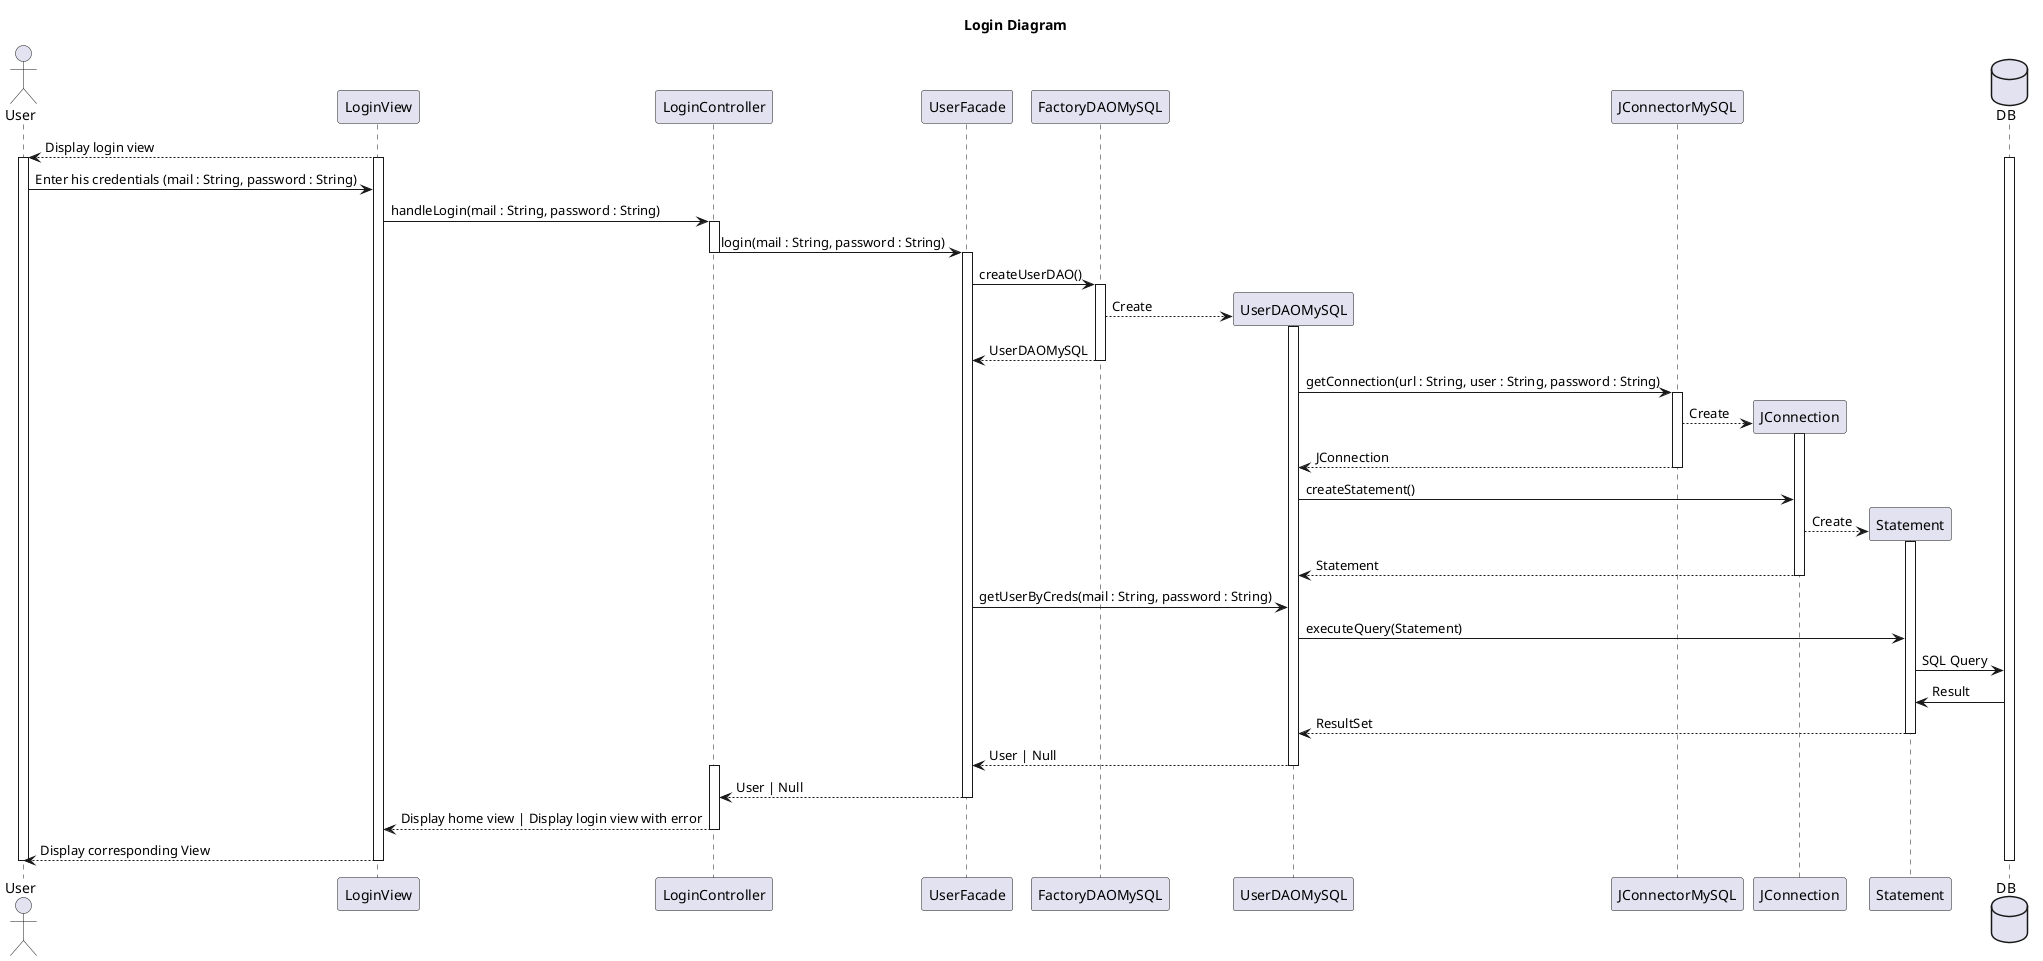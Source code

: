 @startuml
title Login Diagram

actor User
participant LoginView
participant LoginController
participant UserFacade
participant FactoryDAOMySQL
participant UserDAOMySQL
participant JConnectorMySQL
participant JConnection
participant Statement
database DB

LoginView-->User: Display login view

activate User
activate DB
activate LoginView

User->LoginView:Enter his credentials (mail : String, password : String)

LoginView->LoginController: handleLogin(mail : String, password : String)

activate LoginController

LoginController->UserFacade:login(mail : String, password : String)

deactivate LoginController

activate UserFacade

UserFacade->FactoryDAOMySQL:createUserDAO()

activate FactoryDAOMySQL

FactoryDAOMySQL-->UserDAOMySQL **:Create

activate UserDAOMySQL

FactoryDAOMySQL-->UserFacade:UserDAOMySQL

deactivate FactoryDAOMySQL

UserDAOMySQL->JConnectorMySQL: getConnection(url : String, user : String, password : String)

activate JConnectorMySQL

JConnectorMySQL--> JConnection **: Create

activate JConnection

JConnectorMySQL-->UserDAOMySQL: JConnection

deactivate JConnectorMySQL

UserDAOMySQL->JConnection: createStatement()

JConnection-->Statement **: Create

activate Statement

JConnection-->UserDAOMySQL: Statement

deactivate JConnection

UserFacade->UserDAOMySQL: getUserByCreds(mail : String, password : String)

UserDAOMySQL->Statement:executeQuery(Statement)

Statement->DB: SQL Query

DB->Statement:Result

Statement-->UserDAOMySQL: ResultSet

deactivate Statement

UserDAOMySQL-->UserFacade: User | Null

deactivate UserDAOMySQL

activate LoginController
UserFacade-->LoginController: User | Null
deactivate UserFacade
LoginController-->LoginView: Display home view | Display login view with error

deactivate LoginController

LoginView-->User: Display corresponding View
deactivate LoginView
deactivate DB
deactivate User

@enduml
